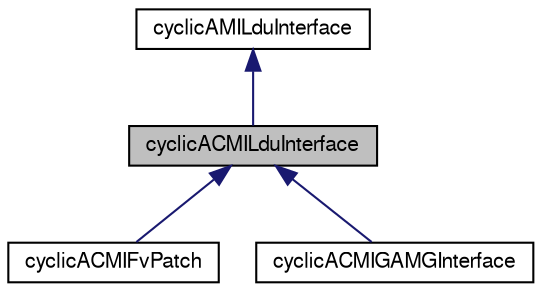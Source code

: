 digraph "cyclicACMILduInterface"
{
  bgcolor="transparent";
  edge [fontname="FreeSans",fontsize="10",labelfontname="FreeSans",labelfontsize="10"];
  node [fontname="FreeSans",fontsize="10",shape=record];
  Node0 [label="cyclicACMILduInterface",height=0.2,width=0.4,color="black", fillcolor="grey75", style="filled", fontcolor="black"];
  Node1 -> Node0 [dir="back",color="midnightblue",fontsize="10",style="solid",fontname="FreeSans"];
  Node1 [label="cyclicAMILduInterface",height=0.2,width=0.4,color="black",URL="$a24930.html",tooltip="An abstract base class for cyclic AMI coupled interfaces. "];
  Node0 -> Node2 [dir="back",color="midnightblue",fontsize="10",style="solid",fontname="FreeSans"];
  Node2 [label="cyclicACMIFvPatch",height=0.2,width=0.4,color="black",URL="$a22806.html",tooltip="Cyclic patch for Arbitrarily Coupled Mesh Interface (ACMI) "];
  Node0 -> Node3 [dir="back",color="midnightblue",fontsize="10",style="solid",fontname="FreeSans"];
  Node3 [label="cyclicACMIGAMGInterface",height=0.2,width=0.4,color="black",URL="$a24902.html",tooltip="GAMG agglomerated cyclic ACMI interface. "];
}
